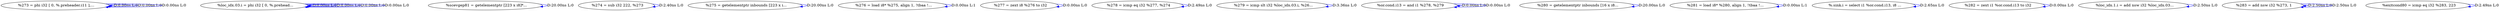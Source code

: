 digraph {
Node0x3437620[label="  %273 = phi i32 [ 0, %.preheader.i11 ],..."];
Node0x3437620 -> Node0x3437620[label="D:0.00ns L:0",color=blue];
Node0x3437620 -> Node0x3437620[label="D:0.00ns L:0",color=blue];
Node0x3437620 -> Node0x3437620[label="D:0.00ns L:0",color=blue];
Node0x3437700[label="  %loc_idx.03.i = phi i32 [ 0, %.prehead..."];
Node0x3437700 -> Node0x3437700[label="D:0.00ns L:0",color=blue];
Node0x3437700 -> Node0x3437700[label="D:0.00ns L:0",color=blue];
Node0x3437700 -> Node0x3437700[label="D:0.00ns L:0",color=blue];
Node0x3437700 -> Node0x3437700[label="D:0.00ns L:0",color=blue];
Node0x34377e0[label="  %scevgep81 = getelementptr [223 x i8]*..."];
Node0x34377e0 -> Node0x34377e0[label="D:20.00ns L:0",color=blue];
Node0x3437900[label="  %274 = sub i32 222, %273"];
Node0x3437900 -> Node0x3437900[label="D:2.40ns L:0",color=blue];
Node0x34379e0[label="  %275 = getelementptr inbounds [223 x i..."];
Node0x34379e0 -> Node0x34379e0[label="D:20.00ns L:0",color=blue];
Node0x3437ac0[label="  %276 = load i8* %275, align 1, !tbaa !..."];
Node0x3437ac0 -> Node0x3437ac0[label="D:0.00ns L:1",color=blue];
Node0x3437ba0[label="  %277 = zext i8 %276 to i32"];
Node0x3437ba0 -> Node0x3437ba0[label="D:0.00ns L:0",color=blue];
Node0x3437c80[label="  %278 = icmp eq i32 %277, %274"];
Node0x3437c80 -> Node0x3437c80[label="D:2.49ns L:0",color=blue];
Node0x3437d60[label="  %279 = icmp slt i32 %loc_idx.03.i, %26..."];
Node0x3437d60 -> Node0x3437d60[label="D:3.36ns L:0",color=blue];
Node0x3437e40[label="  %or.cond.i13 = and i1 %278, %279"];
Node0x3437e40 -> Node0x3437e40[label="D:0.00ns L:0",color=blue];
Node0x3437e40 -> Node0x3437e40[label="D:0.00ns L:0",color=blue];
Node0x3437f20[label="  %280 = getelementptr inbounds [16 x i8..."];
Node0x3437f20 -> Node0x3437f20[label="D:20.00ns L:0",color=blue];
Node0x3438040[label="  %281 = load i8* %280, align 1, !tbaa !..."];
Node0x3438040 -> Node0x3438040[label="D:0.00ns L:1",color=blue];
Node0x3438120[label="  %.sink.i = select i1 %or.cond.i13, i8 ..."];
Node0x3438120 -> Node0x3438120[label="D:2.65ns L:0",color=blue];
Node0x3438200[label="  %282 = zext i1 %or.cond.i13 to i32"];
Node0x3438200 -> Node0x3438200[label="D:0.00ns L:0",color=blue];
Node0x34382e0[label="  %loc_idx.1.i = add nsw i32 %loc_idx.03..."];
Node0x34382e0 -> Node0x34382e0[label="D:2.50ns L:0",color=blue];
Node0x34384a0[label="  %283 = add nsw i32 %273, 1"];
Node0x34384a0 -> Node0x34384a0[label="D:2.50ns L:0",color=blue];
Node0x34384a0 -> Node0x34384a0[label="D:2.50ns L:0",color=blue];
Node0x34385c0[label="  %exitcond80 = icmp eq i32 %283, 223"];
Node0x34385c0 -> Node0x34385c0[label="D:2.49ns L:0",color=blue];
}
